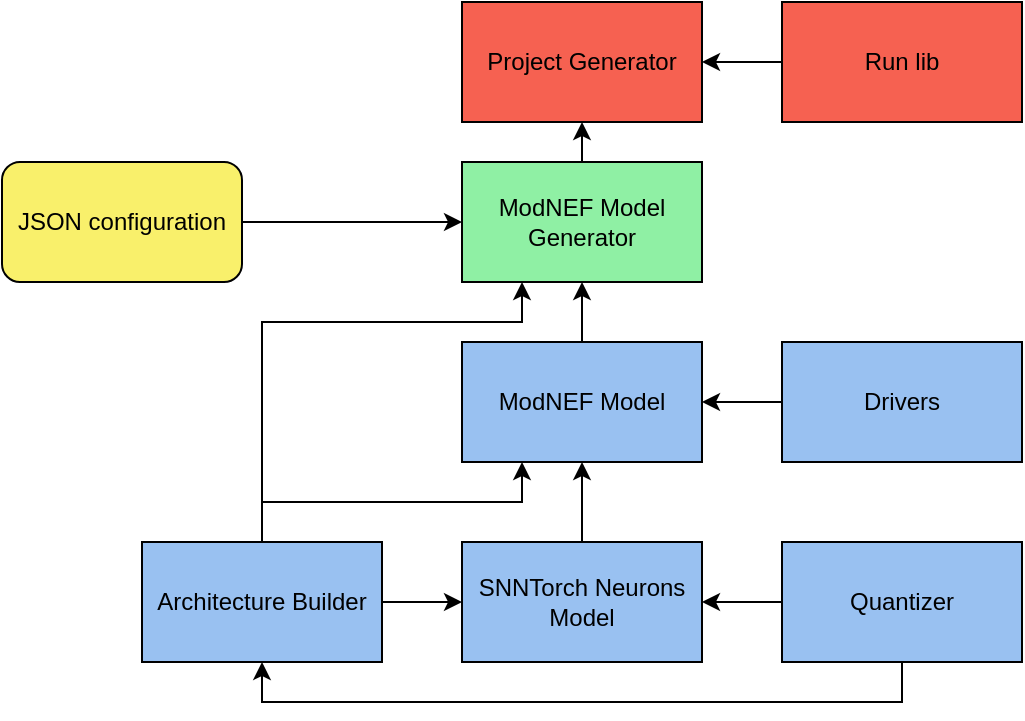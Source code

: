 <mxfile version="26.1.1">
  <diagram name="Page-1" id="McmfczeYq6-7tRB8ZXgK">
    <mxGraphModel dx="941" dy="528" grid="1" gridSize="10" guides="1" tooltips="1" connect="1" arrows="1" fold="1" page="1" pageScale="1" pageWidth="850" pageHeight="1100" math="0" shadow="0">
      <root>
        <mxCell id="0" />
        <mxCell id="1" parent="0" />
        <mxCell id="4byZP1gwNmXla87yA3h0-2" style="edgeStyle=orthogonalEdgeStyle;rounded=0;orthogonalLoop=1;jettySize=auto;html=1;exitX=1;exitY=0.5;exitDx=0;exitDy=0;entryX=0;entryY=0.5;entryDx=0;entryDy=0;" parent="1" source="NZIxC8TL8wMjV6MJ8bOk-2" target="NZIxC8TL8wMjV6MJ8bOk-3" edge="1">
          <mxGeometry relative="1" as="geometry" />
        </mxCell>
        <mxCell id="D2jKI1IDdy-wtTWVvZ9P-2" style="edgeStyle=orthogonalEdgeStyle;rounded=0;orthogonalLoop=1;jettySize=auto;html=1;exitX=0.5;exitY=0;exitDx=0;exitDy=0;entryX=0.25;entryY=1;entryDx=0;entryDy=0;" edge="1" parent="1" source="NZIxC8TL8wMjV6MJ8bOk-2" target="4byZP1gwNmXla87yA3h0-9">
          <mxGeometry relative="1" as="geometry">
            <Array as="points">
              <mxPoint x="160" y="380" />
              <mxPoint x="290" y="380" />
            </Array>
          </mxGeometry>
        </mxCell>
        <mxCell id="D2jKI1IDdy-wtTWVvZ9P-3" style="edgeStyle=orthogonalEdgeStyle;rounded=0;orthogonalLoop=1;jettySize=auto;html=1;exitX=0.5;exitY=0;exitDx=0;exitDy=0;entryX=0.25;entryY=1;entryDx=0;entryDy=0;" edge="1" parent="1" source="NZIxC8TL8wMjV6MJ8bOk-2" target="4byZP1gwNmXla87yA3h0-1">
          <mxGeometry relative="1" as="geometry" />
        </mxCell>
        <mxCell id="NZIxC8TL8wMjV6MJ8bOk-2" value="Architecture Builder" style="rounded=0;whiteSpace=wrap;html=1;fillColor=light-dark(#99c1f1, #ededed);" parent="1" vertex="1">
          <mxGeometry x="100" y="490" width="120" height="60" as="geometry" />
        </mxCell>
        <mxCell id="4byZP1gwNmXla87yA3h0-6" style="edgeStyle=orthogonalEdgeStyle;rounded=0;orthogonalLoop=1;jettySize=auto;html=1;exitX=0.5;exitY=0;exitDx=0;exitDy=0;entryX=0.5;entryY=1;entryDx=0;entryDy=0;" parent="1" source="NZIxC8TL8wMjV6MJ8bOk-3" target="4byZP1gwNmXla87yA3h0-1" edge="1">
          <mxGeometry relative="1" as="geometry" />
        </mxCell>
        <mxCell id="NZIxC8TL8wMjV6MJ8bOk-3" value="SNNTorch Neurons Model" style="rounded=0;whiteSpace=wrap;html=1;fillColor=light-dark(#99c1f1, #ededed);" parent="1" vertex="1">
          <mxGeometry x="260" y="490" width="120" height="60" as="geometry" />
        </mxCell>
        <mxCell id="4byZP1gwNmXla87yA3h0-3" style="edgeStyle=orthogonalEdgeStyle;rounded=0;orthogonalLoop=1;jettySize=auto;html=1;exitX=0;exitY=0.5;exitDx=0;exitDy=0;entryX=1;entryY=0.5;entryDx=0;entryDy=0;" parent="1" source="NZIxC8TL8wMjV6MJ8bOk-4" target="NZIxC8TL8wMjV6MJ8bOk-3" edge="1">
          <mxGeometry relative="1" as="geometry" />
        </mxCell>
        <mxCell id="4byZP1gwNmXla87yA3h0-4" style="edgeStyle=orthogonalEdgeStyle;rounded=0;orthogonalLoop=1;jettySize=auto;html=1;exitX=0.5;exitY=1;exitDx=0;exitDy=0;entryX=0.5;entryY=1;entryDx=0;entryDy=0;" parent="1" source="NZIxC8TL8wMjV6MJ8bOk-4" target="NZIxC8TL8wMjV6MJ8bOk-2" edge="1">
          <mxGeometry relative="1" as="geometry" />
        </mxCell>
        <mxCell id="NZIxC8TL8wMjV6MJ8bOk-4" value="Quantizer" style="rounded=0;whiteSpace=wrap;html=1;fillColor=light-dark(#99c1f1, #ededed);" parent="1" vertex="1">
          <mxGeometry x="420" y="490" width="120" height="60" as="geometry" />
        </mxCell>
        <mxCell id="4byZP1gwNmXla87yA3h0-19" style="edgeStyle=orthogonalEdgeStyle;rounded=0;orthogonalLoop=1;jettySize=auto;html=1;exitX=0;exitY=0.5;exitDx=0;exitDy=0;" parent="1" source="NZIxC8TL8wMjV6MJ8bOk-5" target="4byZP1gwNmXla87yA3h0-1" edge="1">
          <mxGeometry relative="1" as="geometry" />
        </mxCell>
        <mxCell id="NZIxC8TL8wMjV6MJ8bOk-5" value="&lt;div&gt;Drivers&lt;/div&gt;" style="rounded=0;whiteSpace=wrap;html=1;fillColor=light-dark(#99c1f1, #ededed);" parent="1" vertex="1">
          <mxGeometry x="420" y="390" width="120" height="60" as="geometry" />
        </mxCell>
        <mxCell id="4byZP1gwNmXla87yA3h0-10" style="edgeStyle=orthogonalEdgeStyle;rounded=0;orthogonalLoop=1;jettySize=auto;html=1;exitX=0.5;exitY=0;exitDx=0;exitDy=0;entryX=0.5;entryY=1;entryDx=0;entryDy=0;" parent="1" source="4byZP1gwNmXla87yA3h0-1" target="4byZP1gwNmXla87yA3h0-9" edge="1">
          <mxGeometry relative="1" as="geometry" />
        </mxCell>
        <mxCell id="4byZP1gwNmXla87yA3h0-1" value="ModNEF Model" style="rounded=0;whiteSpace=wrap;html=1;fillColor=light-dark(#99c1f1, #ededed);" parent="1" vertex="1">
          <mxGeometry x="260" y="390" width="120" height="60" as="geometry" />
        </mxCell>
        <mxCell id="4byZP1gwNmXla87yA3h0-15" style="edgeStyle=orthogonalEdgeStyle;rounded=0;orthogonalLoop=1;jettySize=auto;html=1;exitX=0.5;exitY=0;exitDx=0;exitDy=0;entryX=0.5;entryY=1;entryDx=0;entryDy=0;" parent="1" source="4byZP1gwNmXla87yA3h0-9" target="4byZP1gwNmXla87yA3h0-14" edge="1">
          <mxGeometry relative="1" as="geometry" />
        </mxCell>
        <mxCell id="4byZP1gwNmXla87yA3h0-9" value="&lt;div&gt;ModNEF Model&lt;/div&gt;&lt;div&gt;Generator&lt;/div&gt;" style="rounded=0;whiteSpace=wrap;html=1;fillColor=light-dark(#8ff0a4, #ededed);" parent="1" vertex="1">
          <mxGeometry x="260" y="300" width="120" height="60" as="geometry" />
        </mxCell>
        <mxCell id="4byZP1gwNmXla87yA3h0-13" style="edgeStyle=orthogonalEdgeStyle;rounded=0;orthogonalLoop=1;jettySize=auto;html=1;exitX=1;exitY=0.5;exitDx=0;exitDy=0;entryX=0;entryY=0.5;entryDx=0;entryDy=0;" parent="1" source="4byZP1gwNmXla87yA3h0-12" target="4byZP1gwNmXla87yA3h0-9" edge="1">
          <mxGeometry relative="1" as="geometry" />
        </mxCell>
        <mxCell id="4byZP1gwNmXla87yA3h0-12" value="JSON configuration" style="rounded=1;whiteSpace=wrap;html=1;fillColor=light-dark(#f9f06b, #ededed);" parent="1" vertex="1">
          <mxGeometry x="30" y="300" width="120" height="60" as="geometry" />
        </mxCell>
        <mxCell id="4byZP1gwNmXla87yA3h0-14" value="Project Generator" style="rounded=0;whiteSpace=wrap;html=1;fillColor=light-dark(#f66151, #ededed);" parent="1" vertex="1">
          <mxGeometry x="260" y="220" width="120" height="60" as="geometry" />
        </mxCell>
        <mxCell id="4byZP1gwNmXla87yA3h0-18" style="edgeStyle=orthogonalEdgeStyle;rounded=0;orthogonalLoop=1;jettySize=auto;html=1;exitX=0;exitY=0.5;exitDx=0;exitDy=0;entryX=1;entryY=0.5;entryDx=0;entryDy=0;" parent="1" source="4byZP1gwNmXla87yA3h0-17" target="4byZP1gwNmXla87yA3h0-14" edge="1">
          <mxGeometry relative="1" as="geometry" />
        </mxCell>
        <mxCell id="4byZP1gwNmXla87yA3h0-17" value="Run lib" style="rounded=0;whiteSpace=wrap;html=1;fillColor=light-dark(#f66151, #ededed);" parent="1" vertex="1">
          <mxGeometry x="420" y="220" width="120" height="60" as="geometry" />
        </mxCell>
      </root>
    </mxGraphModel>
  </diagram>
</mxfile>
